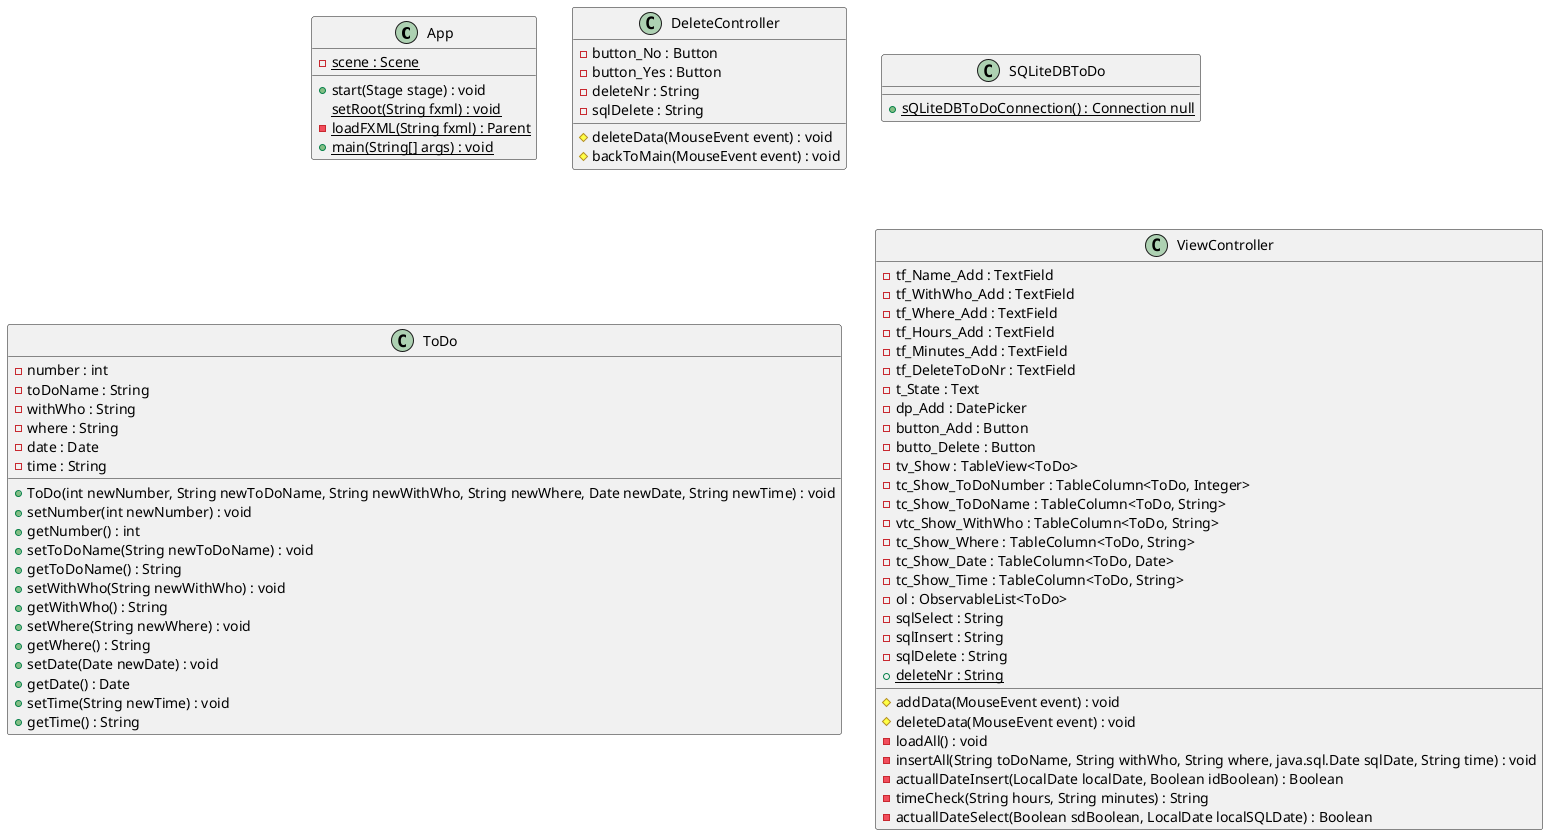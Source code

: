 @startuml klassenDiagramm
class App{
    - {static} scene : Scene
    + start(Stage stage) : void
    {static} setRoot(String fxml) : void
    - {static} loadFXML(String fxml) : Parent
    + {static} main(String[] args) : void
}

class DeleteController{
    - button_No : Button
    - button_Yes : Button
    - deleteNr : String
    - sqlDelete : String
    # deleteData(MouseEvent event) : void
    # backToMain(MouseEvent event) : void
}

class SQLiteDBToDo{
    + {static} sQLiteDBToDoConnection() : Connection null
}

class ToDo{
    - number : int
    - toDoName : String
    - withWho : String
    - where : String
    - date : Date
    - time : String

    + ToDo(int newNumber, String newToDoName, String newWithWho, String newWhere, Date newDate, String newTime) : void
    + setNumber(int newNumber) : void
    + getNumber() : int
    + setToDoName(String newToDoName) : void
    + getToDoName() : String
    + setWithWho(String newWithWho) : void
    + getWithWho() : String
    + setWhere(String newWhere) : void
    + getWhere() : String
    + setDate(Date newDate) : void
    + getDate() : Date
    + setTime(String newTime) : void
    + getTime() : String
}

class ViewController{
    - tf_Name_Add : TextField
    - tf_WithWho_Add : TextField
    - tf_Where_Add : TextField
    - tf_Hours_Add : TextField
    - tf_Minutes_Add : TextField
    - tf_DeleteToDoNr : TextField
    - t_State : Text
    - dp_Add : DatePicker
    - button_Add : Button
    - butto_Delete : Button
    - tv_Show : TableView<ToDo>
    - tc_Show_ToDoNumber : TableColumn<ToDo, Integer>
    - tc_Show_ToDoName : TableColumn<ToDo, String>
    - vtc_Show_WithWho : TableColumn<ToDo, String>
    - tc_Show_Where : TableColumn<ToDo, String>
    - tc_Show_Date : TableColumn<ToDo, Date>
    - tc_Show_Time : TableColumn<ToDo, String>
    - ol : ObservableList<ToDo>
    - sqlSelect : String
    - sqlInsert : String
    - sqlDelete : String
    + {static} deleteNr : String
    # addData(MouseEvent event) : void
    # deleteData(MouseEvent event) : void
    - loadAll() : void
    - insertAll(String toDoName, String withWho, String where, java.sql.Date sqlDate, String time) : void
    - actuallDateInsert(LocalDate localDate, Boolean idBoolean) : Boolean
    - timeCheck(String hours, String minutes) : String
    - actuallDateSelect(Boolean sdBoolean, LocalDate localSQLDate) : Boolean
}
@enduml